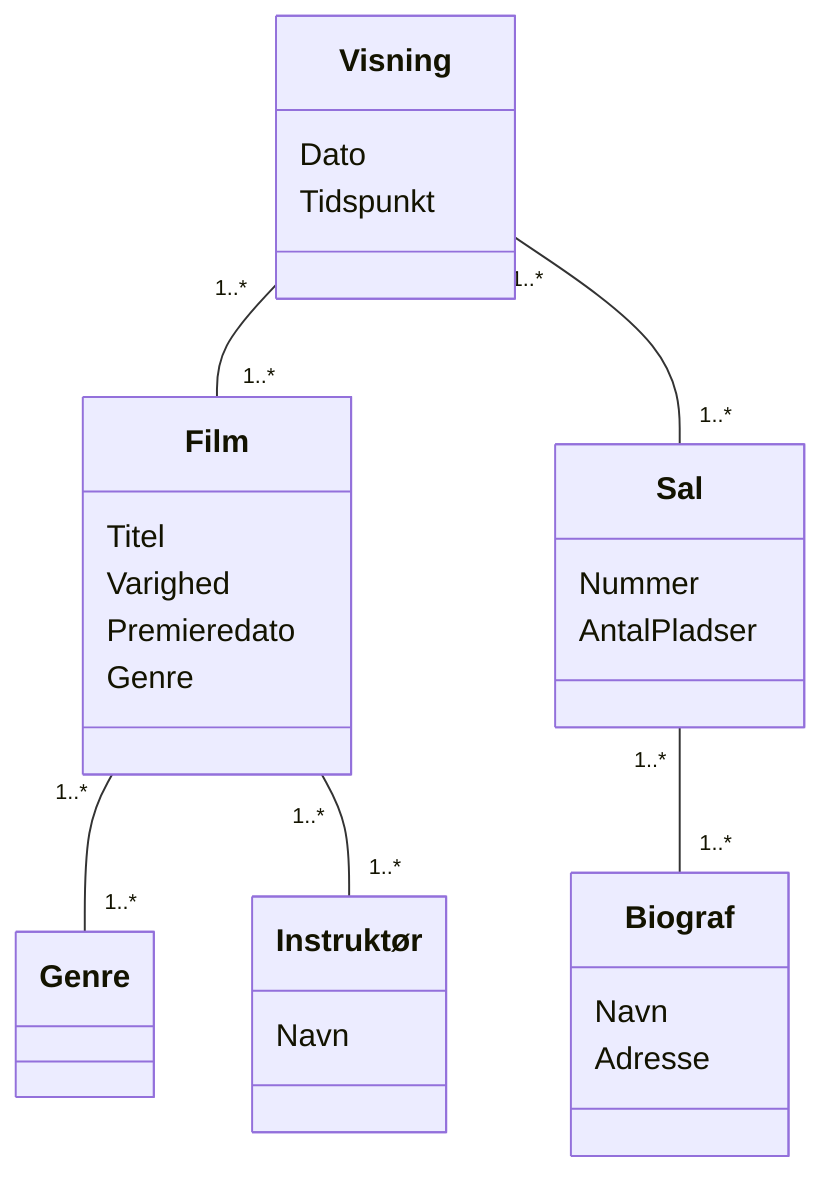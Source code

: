 ﻿classDiagram
    class Film {
        Titel
        Varighed
        Premieredato
        Genre
    }

    class Instruktør {
        Navn
    }

    class Biograf {
        Navn
        Adresse
    }

    class Sal {
        Nummer
        AntalPladser
    }

    class Visning {
        Dato
        Tidspunkt
    }

    

    Film "1..*" -- "1..*" Genre
    Film "1..*" -- "1..*" Instruktør
    Visning "1..*" -- "1..*" Film
    Visning "1..*" -- "1..*" Sal
    Sal "1..*" -- "1..*" Biograf